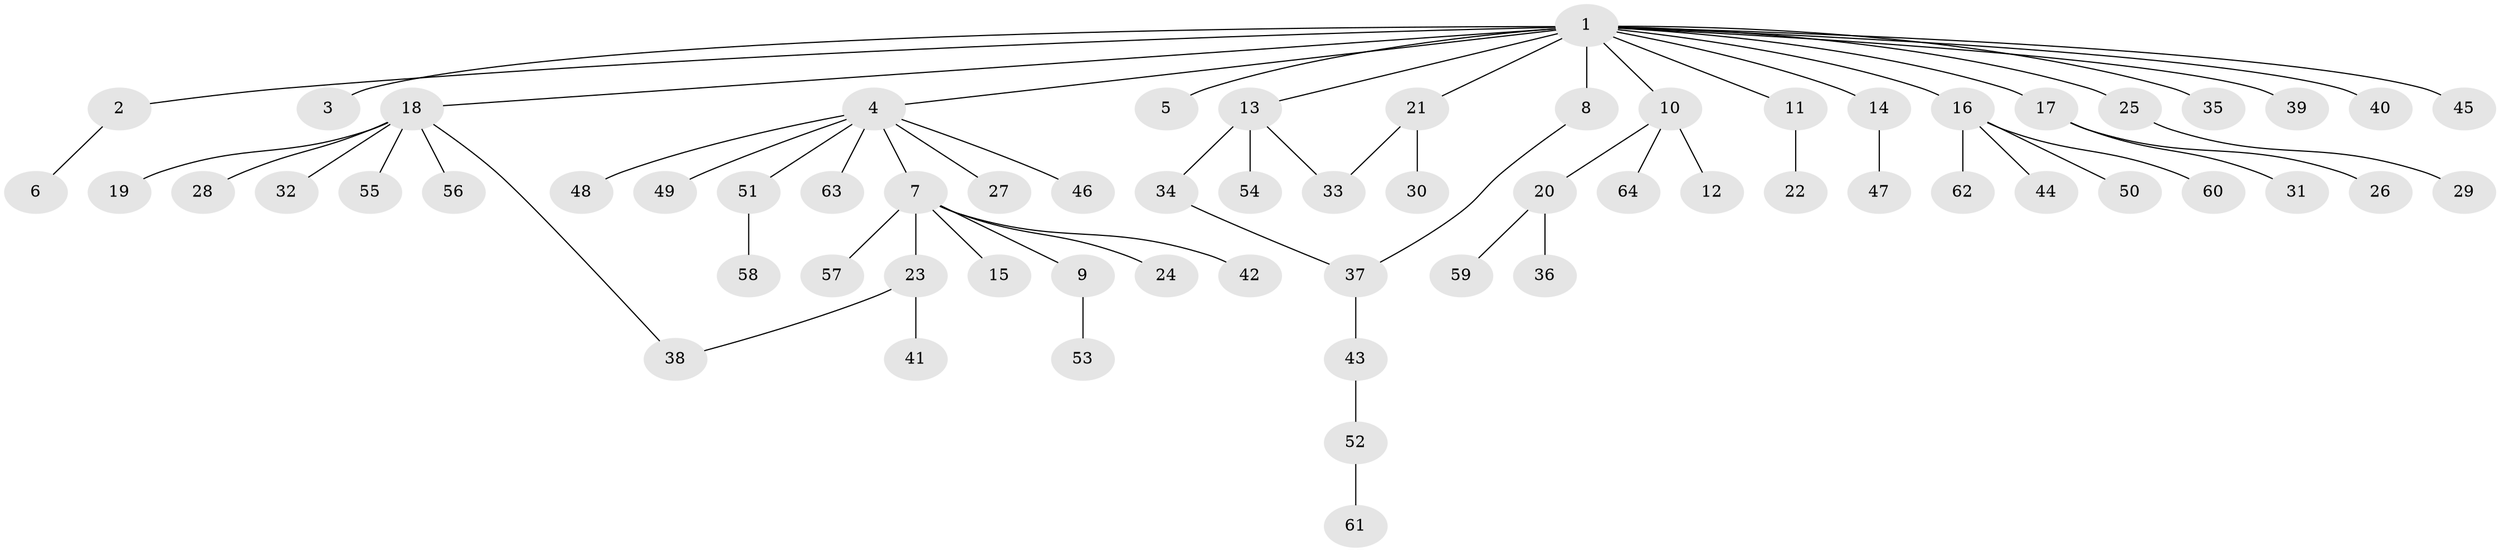 // original degree distribution, {30: 0.0078125, 3: 0.046875, 2: 0.1953125, 9: 0.0078125, 16: 0.0078125, 1: 0.6484375, 5: 0.0234375, 4: 0.0390625, 7: 0.0078125, 6: 0.0078125, 8: 0.0078125}
// Generated by graph-tools (version 1.1) at 2025/50/03/04/25 22:50:31]
// undirected, 64 vertices, 66 edges
graph export_dot {
  node [color=gray90,style=filled];
  1;
  2;
  3;
  4;
  5;
  6;
  7;
  8;
  9;
  10;
  11;
  12;
  13;
  14;
  15;
  16;
  17;
  18;
  19;
  20;
  21;
  22;
  23;
  24;
  25;
  26;
  27;
  28;
  29;
  30;
  31;
  32;
  33;
  34;
  35;
  36;
  37;
  38;
  39;
  40;
  41;
  42;
  43;
  44;
  45;
  46;
  47;
  48;
  49;
  50;
  51;
  52;
  53;
  54;
  55;
  56;
  57;
  58;
  59;
  60;
  61;
  62;
  63;
  64;
  1 -- 2 [weight=1.0];
  1 -- 3 [weight=1.0];
  1 -- 4 [weight=1.0];
  1 -- 5 [weight=1.0];
  1 -- 8 [weight=11.0];
  1 -- 10 [weight=1.0];
  1 -- 11 [weight=1.0];
  1 -- 13 [weight=1.0];
  1 -- 14 [weight=1.0];
  1 -- 16 [weight=1.0];
  1 -- 17 [weight=1.0];
  1 -- 18 [weight=1.0];
  1 -- 21 [weight=1.0];
  1 -- 25 [weight=1.0];
  1 -- 35 [weight=1.0];
  1 -- 39 [weight=1.0];
  1 -- 40 [weight=1.0];
  1 -- 45 [weight=1.0];
  2 -- 6 [weight=1.0];
  4 -- 7 [weight=1.0];
  4 -- 27 [weight=1.0];
  4 -- 46 [weight=1.0];
  4 -- 48 [weight=1.0];
  4 -- 49 [weight=1.0];
  4 -- 51 [weight=1.0];
  4 -- 63 [weight=1.0];
  7 -- 9 [weight=1.0];
  7 -- 15 [weight=1.0];
  7 -- 23 [weight=9.0];
  7 -- 24 [weight=1.0];
  7 -- 42 [weight=1.0];
  7 -- 57 [weight=1.0];
  8 -- 37 [weight=1.0];
  9 -- 53 [weight=1.0];
  10 -- 12 [weight=1.0];
  10 -- 20 [weight=1.0];
  10 -- 64 [weight=1.0];
  11 -- 22 [weight=2.0];
  13 -- 33 [weight=1.0];
  13 -- 34 [weight=3.0];
  13 -- 54 [weight=1.0];
  14 -- 47 [weight=1.0];
  16 -- 44 [weight=1.0];
  16 -- 50 [weight=1.0];
  16 -- 60 [weight=1.0];
  16 -- 62 [weight=1.0];
  17 -- 26 [weight=1.0];
  17 -- 31 [weight=1.0];
  18 -- 19 [weight=1.0];
  18 -- 28 [weight=1.0];
  18 -- 32 [weight=1.0];
  18 -- 38 [weight=1.0];
  18 -- 55 [weight=1.0];
  18 -- 56 [weight=1.0];
  20 -- 36 [weight=2.0];
  20 -- 59 [weight=1.0];
  21 -- 30 [weight=1.0];
  21 -- 33 [weight=1.0];
  23 -- 38 [weight=1.0];
  23 -- 41 [weight=1.0];
  25 -- 29 [weight=2.0];
  34 -- 37 [weight=1.0];
  37 -- 43 [weight=2.0];
  43 -- 52 [weight=1.0];
  51 -- 58 [weight=3.0];
  52 -- 61 [weight=1.0];
}
